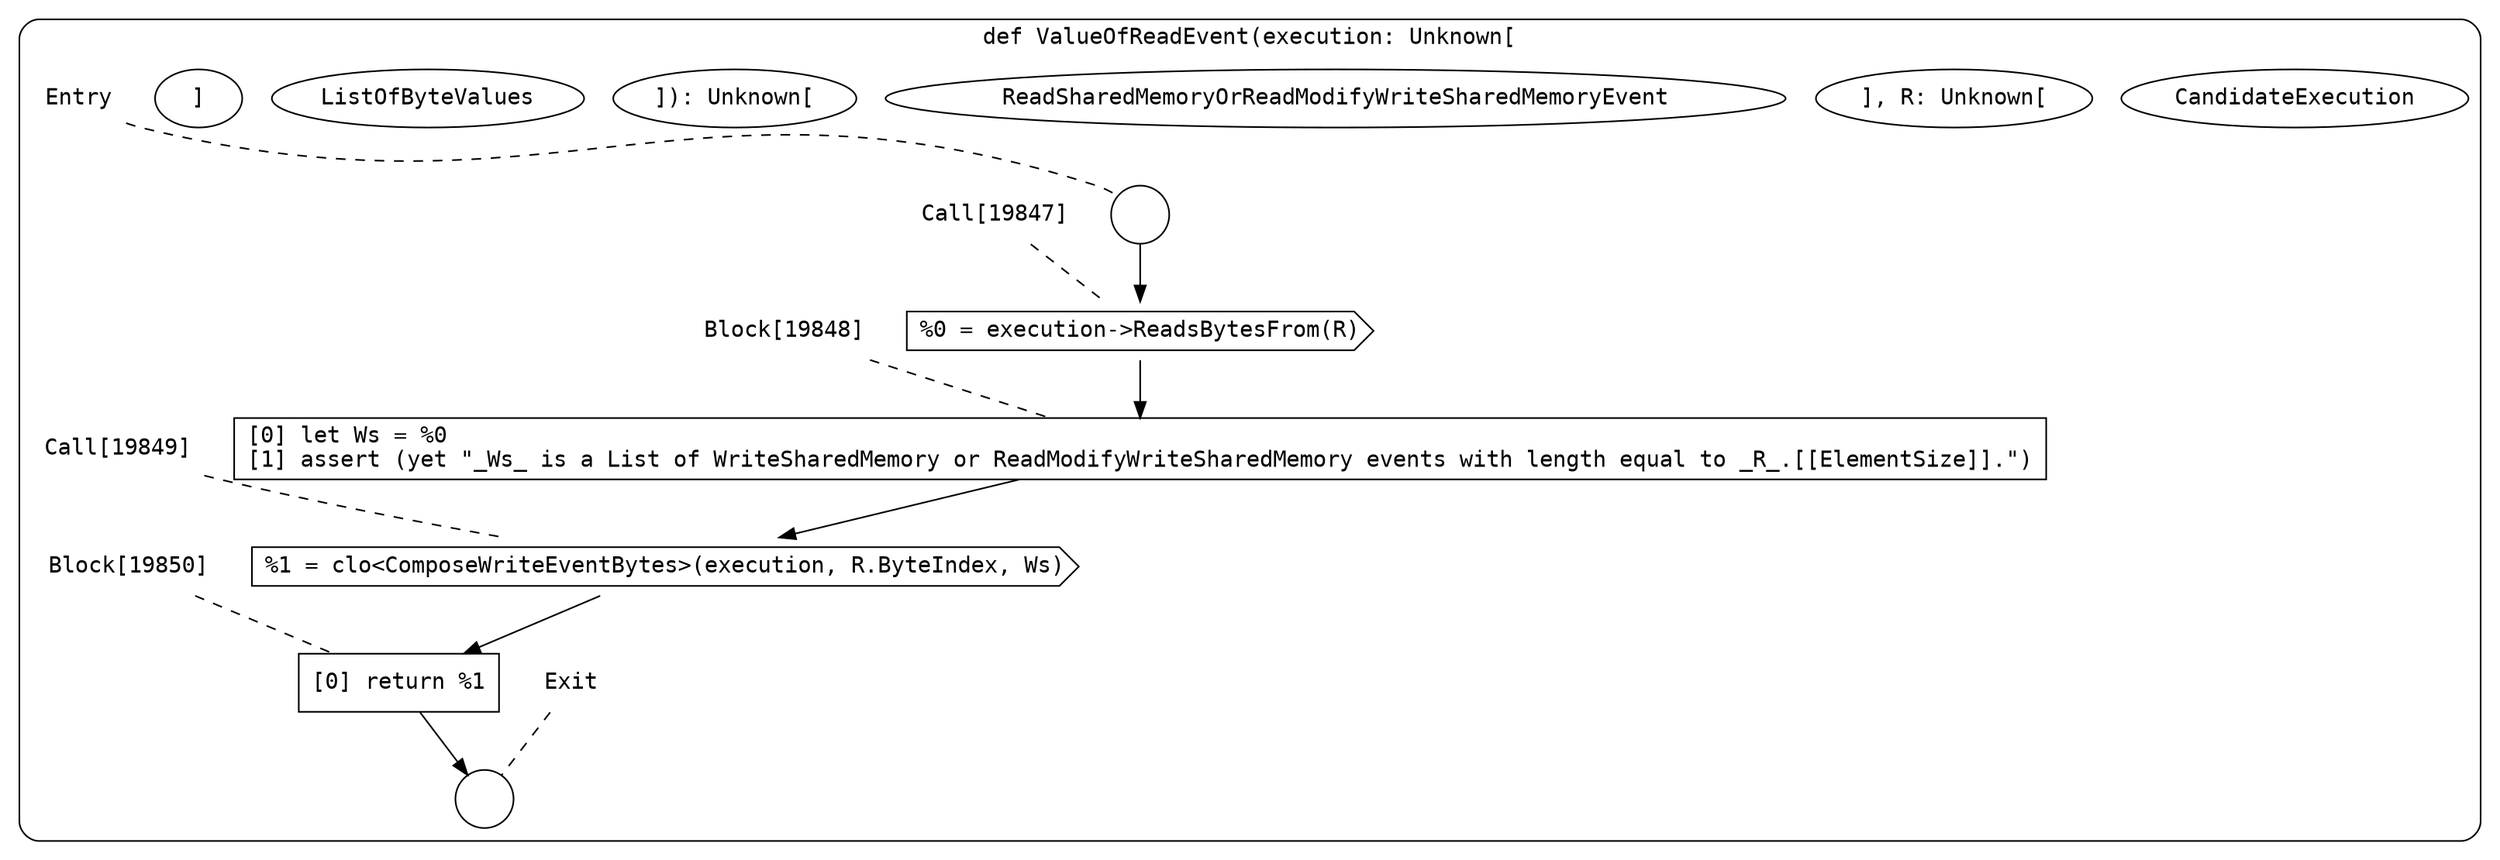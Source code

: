 digraph {
  graph [fontname = "Consolas"]
  node [fontname = "Consolas"]
  edge [fontname = "Consolas"]
  subgraph cluster2666 {
    label = "def ValueOfReadEvent(execution: Unknown["CandidateExecution"], R: Unknown["ReadSharedMemoryOrReadModifyWriteSharedMemoryEvent"]): Unknown["ListOfByteValues"]"
    style = rounded
    cluster2666_entry_name [shape=none, label=<<font color="black">Entry</font>>]
    cluster2666_entry_name -> cluster2666_entry [arrowhead=none, color="black", style=dashed]
    cluster2666_entry [shape=circle label=" " color="black" fillcolor="white" style=filled]
    cluster2666_entry -> node19847 [color="black"]
    cluster2666_exit_name [shape=none, label=<<font color="black">Exit</font>>]
    cluster2666_exit_name -> cluster2666_exit [arrowhead=none, color="black", style=dashed]
    cluster2666_exit [shape=circle label=" " color="black" fillcolor="white" style=filled]
    node19847_name [shape=none, label=<<font color="black">Call[19847]</font>>]
    node19847_name -> node19847 [arrowhead=none, color="black", style=dashed]
    node19847 [shape=cds, label=<<font color="black">%0 = execution-&gt;ReadsBytesFrom(R)</font>> color="black" fillcolor="white", style=filled]
    node19847 -> node19848 [color="black"]
    node19848_name [shape=none, label=<<font color="black">Block[19848]</font>>]
    node19848_name -> node19848 [arrowhead=none, color="black", style=dashed]
    node19848 [shape=box, label=<<font color="black">[0] let Ws = %0<BR ALIGN="LEFT"/>[1] assert (yet &quot;_Ws_ is a List of WriteSharedMemory or ReadModifyWriteSharedMemory events with length equal to _R_.[[ElementSize]].&quot;)<BR ALIGN="LEFT"/></font>> color="black" fillcolor="white", style=filled]
    node19848 -> node19849 [color="black"]
    node19849_name [shape=none, label=<<font color="black">Call[19849]</font>>]
    node19849_name -> node19849 [arrowhead=none, color="black", style=dashed]
    node19849 [shape=cds, label=<<font color="black">%1 = clo&lt;ComposeWriteEventBytes&gt;(execution, R.ByteIndex, Ws)</font>> color="black" fillcolor="white", style=filled]
    node19849 -> node19850 [color="black"]
    node19850_name [shape=none, label=<<font color="black">Block[19850]</font>>]
    node19850_name -> node19850 [arrowhead=none, color="black", style=dashed]
    node19850 [shape=box, label=<<font color="black">[0] return %1<BR ALIGN="LEFT"/></font>> color="black" fillcolor="white", style=filled]
    node19850 -> cluster2666_exit [color="black"]
  }
}